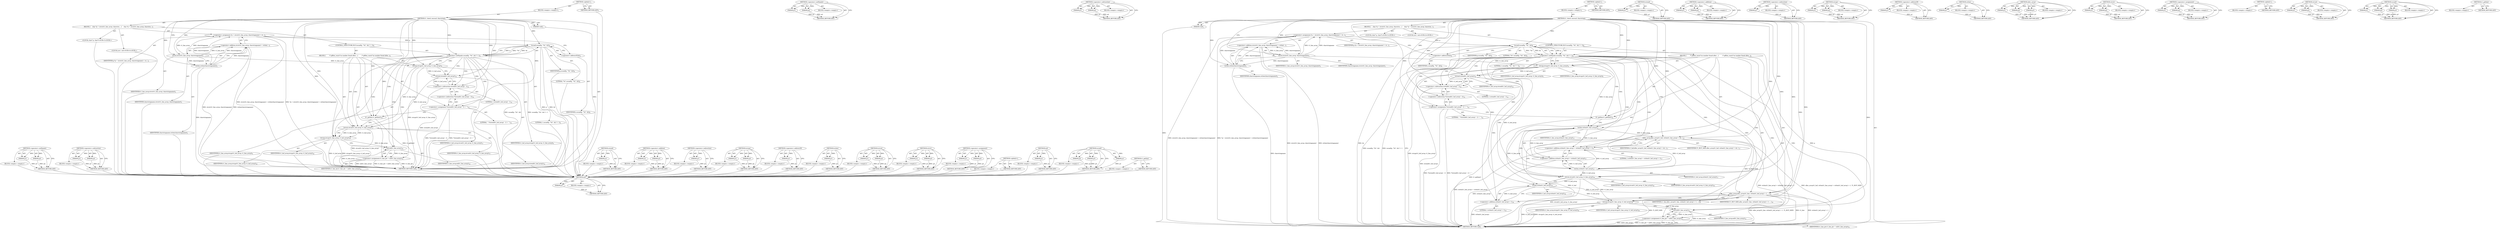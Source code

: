 digraph "t1_getline" {
vulnerable_93 [label=<(METHOD,&lt;operator&gt;.notEquals)>];
vulnerable_94 [label=<(PARAM,p1)>];
vulnerable_95 [label=<(PARAM,p2)>];
vulnerable_96 [label=<(BLOCK,&lt;empty&gt;,&lt;empty&gt;)>];
vulnerable_97 [label=<(METHOD_RETURN,ANY)>];
vulnerable_117 [label=<(METHOD,&lt;operator&gt;.subtraction)>];
vulnerable_118 [label=<(PARAM,p1)>];
vulnerable_119 [label=<(PARAM,p2)>];
vulnerable_120 [label=<(BLOCK,&lt;empty&gt;,&lt;empty&gt;)>];
vulnerable_121 [label=<(METHOD_RETURN,ANY)>];
vulnerable_6 [label=<(METHOD,&lt;global&gt;)<SUB>1</SUB>>];
vulnerable_7 [label=<(BLOCK,&lt;empty&gt;,&lt;empty&gt;)<SUB>1</SUB>>];
vulnerable_8 [label=<(METHOD,t1_check_unusual_charstring)<SUB>1</SUB>>];
vulnerable_9 [label=<(PARAM,void)<SUB>1</SUB>>];
vulnerable_10 [label=<(BLOCK,{
    char *p = strstr(t1_line_array, charstrin...,{
    char *p = strstr(t1_line_array, charstrin...)<SUB>2</SUB>>];
vulnerable_11 [label="<(LOCAL,char* p: char*)<SUB>3</SUB>>"];
vulnerable_12 [label=<(&lt;operator&gt;.assignment,*p = strstr(t1_line_array, charstringname) + st...)<SUB>3</SUB>>];
vulnerable_13 [label=<(IDENTIFIER,p,*p = strstr(t1_line_array, charstringname) + st...)<SUB>3</SUB>>];
vulnerable_14 [label=<(&lt;operator&gt;.addition,strstr(t1_line_array, charstringname) + strlen(...)<SUB>3</SUB>>];
vulnerable_15 [label=<(strstr,strstr(t1_line_array, charstringname))<SUB>3</SUB>>];
vulnerable_16 [label=<(IDENTIFIER,t1_line_array,strstr(t1_line_array, charstringname))<SUB>3</SUB>>];
vulnerable_17 [label=<(IDENTIFIER,charstringname,strstr(t1_line_array, charstringname))<SUB>3</SUB>>];
vulnerable_18 [label=<(strlen,strlen(charstringname))<SUB>3</SUB>>];
vulnerable_19 [label=<(IDENTIFIER,charstringname,strlen(charstringname))<SUB>3</SUB>>];
vulnerable_20 [label="<(LOCAL,int i: int)<SUB>4</SUB>>"];
vulnerable_21 [label=<(CONTROL_STRUCTURE,IF,if (sscanf(p, &quot;%i&quot;, &amp;i) != 1))<SUB>6</SUB>>];
vulnerable_22 [label=<(&lt;operator&gt;.notEquals,sscanf(p, &quot;%i&quot;, &amp;i) != 1)<SUB>6</SUB>>];
vulnerable_23 [label=<(sscanf,sscanf(p, &quot;%i&quot;, &amp;i))<SUB>6</SUB>>];
vulnerable_24 [label=<(IDENTIFIER,p,sscanf(p, &quot;%i&quot;, &amp;i))<SUB>6</SUB>>];
vulnerable_25 [label=<(LITERAL,&quot;%i&quot;,sscanf(p, &quot;%i&quot;, &amp;i))<SUB>6</SUB>>];
vulnerable_26 [label=<(&lt;operator&gt;.addressOf,&amp;i)<SUB>6</SUB>>];
vulnerable_27 [label=<(IDENTIFIER,i,sscanf(p, &quot;%i&quot;, &amp;i))<SUB>6</SUB>>];
vulnerable_28 [label=<(LITERAL,1,sscanf(p, &quot;%i&quot;, &amp;i) != 1)<SUB>6</SUB>>];
vulnerable_29 [label=<(BLOCK,{
        /* pdftex_warn(&quot;no number found after...,{
        /* pdftex_warn(&quot;no number found after...)<SUB>6</SUB>>];
vulnerable_30 [label=<(strcpy,strcpy(t1_buf_array, t1_line_array))<SUB>9</SUB>>];
vulnerable_31 [label=<(IDENTIFIER,t1_buf_array,strcpy(t1_buf_array, t1_line_array))<SUB>9</SUB>>];
vulnerable_32 [label=<(IDENTIFIER,t1_line_array,strcpy(t1_buf_array, t1_line_array))<SUB>9</SUB>>];
vulnerable_33 [label=<(&lt;operator&gt;.assignment,*(strend(t1_buf_array) - 1) = ' ')<SUB>14</SUB>>];
vulnerable_34 [label=<(&lt;operator&gt;.indirection,*(strend(t1_buf_array) - 1))<SUB>14</SUB>>];
vulnerable_35 [label=<(&lt;operator&gt;.subtraction,strend(t1_buf_array) - 1)<SUB>14</SUB>>];
vulnerable_36 [label=<(strend,strend(t1_buf_array))<SUB>14</SUB>>];
vulnerable_37 [label=<(IDENTIFIER,t1_buf_array,strend(t1_buf_array))<SUB>14</SUB>>];
vulnerable_38 [label=<(LITERAL,1,strend(t1_buf_array) - 1)<SUB>14</SUB>>];
vulnerable_39 [label=<(LITERAL,' ',*(strend(t1_buf_array) - 1) = ' ')<SUB>14</SUB>>];
vulnerable_40 [label=<(t1_getline,t1_getline())<SUB>16</SUB>>];
vulnerable_41 [label=<(strcat,strcat(t1_buf_array, t1_line_array))<SUB>17</SUB>>];
vulnerable_42 [label=<(IDENTIFIER,t1_buf_array,strcat(t1_buf_array, t1_line_array))<SUB>17</SUB>>];
vulnerable_43 [label=<(IDENTIFIER,t1_line_array,strcat(t1_buf_array, t1_line_array))<SUB>17</SUB>>];
vulnerable_44 [label=<(strcpy,strcpy(t1_line_array, t1_buf_array))<SUB>18</SUB>>];
vulnerable_45 [label=<(IDENTIFIER,t1_line_array,strcpy(t1_line_array, t1_buf_array))<SUB>18</SUB>>];
vulnerable_46 [label=<(IDENTIFIER,t1_buf_array,strcpy(t1_line_array, t1_buf_array))<SUB>18</SUB>>];
vulnerable_47 [label=<(&lt;operator&gt;.assignment,t1_line_ptr = eol(t1_line_array))<SUB>19</SUB>>];
vulnerable_48 [label=<(IDENTIFIER,t1_line_ptr,t1_line_ptr = eol(t1_line_array))<SUB>19</SUB>>];
vulnerable_49 [label=<(eol,eol(t1_line_array))<SUB>19</SUB>>];
vulnerable_50 [label=<(IDENTIFIER,t1_line_array,eol(t1_line_array))<SUB>19</SUB>>];
vulnerable_51 [label=<(METHOD_RETURN,void)<SUB>1</SUB>>];
vulnerable_53 [label=<(METHOD_RETURN,ANY)<SUB>1</SUB>>];
vulnerable_122 [label=<(METHOD,strend)>];
vulnerable_123 [label=<(PARAM,p1)>];
vulnerable_124 [label=<(BLOCK,&lt;empty&gt;,&lt;empty&gt;)>];
vulnerable_125 [label=<(METHOD_RETURN,ANY)>];
vulnerable_79 [label=<(METHOD,&lt;operator&gt;.addition)>];
vulnerable_80 [label=<(PARAM,p1)>];
vulnerable_81 [label=<(PARAM,p2)>];
vulnerable_82 [label=<(BLOCK,&lt;empty&gt;,&lt;empty&gt;)>];
vulnerable_83 [label=<(METHOD_RETURN,ANY)>];
vulnerable_113 [label=<(METHOD,&lt;operator&gt;.indirection)>];
vulnerable_114 [label=<(PARAM,p1)>];
vulnerable_115 [label=<(BLOCK,&lt;empty&gt;,&lt;empty&gt;)>];
vulnerable_116 [label=<(METHOD_RETURN,ANY)>];
vulnerable_108 [label=<(METHOD,strcpy)>];
vulnerable_109 [label=<(PARAM,p1)>];
vulnerable_110 [label=<(PARAM,p2)>];
vulnerable_111 [label=<(BLOCK,&lt;empty&gt;,&lt;empty&gt;)>];
vulnerable_112 [label=<(METHOD_RETURN,ANY)>];
vulnerable_104 [label=<(METHOD,&lt;operator&gt;.addressOf)>];
vulnerable_105 [label=<(PARAM,p1)>];
vulnerable_106 [label=<(BLOCK,&lt;empty&gt;,&lt;empty&gt;)>];
vulnerable_107 [label=<(METHOD_RETURN,ANY)>];
vulnerable_89 [label=<(METHOD,strlen)>];
vulnerable_90 [label=<(PARAM,p1)>];
vulnerable_91 [label=<(BLOCK,&lt;empty&gt;,&lt;empty&gt;)>];
vulnerable_92 [label=<(METHOD_RETURN,ANY)>];
vulnerable_129 [label=<(METHOD,strcat)>];
vulnerable_130 [label=<(PARAM,p1)>];
vulnerable_131 [label=<(PARAM,p2)>];
vulnerable_132 [label=<(BLOCK,&lt;empty&gt;,&lt;empty&gt;)>];
vulnerable_133 [label=<(METHOD_RETURN,ANY)>];
vulnerable_84 [label=<(METHOD,strstr)>];
vulnerable_85 [label=<(PARAM,p1)>];
vulnerable_86 [label=<(PARAM,p2)>];
vulnerable_87 [label=<(BLOCK,&lt;empty&gt;,&lt;empty&gt;)>];
vulnerable_88 [label=<(METHOD_RETURN,ANY)>];
vulnerable_74 [label=<(METHOD,&lt;operator&gt;.assignment)>];
vulnerable_75 [label=<(PARAM,p1)>];
vulnerable_76 [label=<(PARAM,p2)>];
vulnerable_77 [label=<(BLOCK,&lt;empty&gt;,&lt;empty&gt;)>];
vulnerable_78 [label=<(METHOD_RETURN,ANY)>];
vulnerable_68 [label=<(METHOD,&lt;global&gt;)<SUB>1</SUB>>];
vulnerable_69 [label=<(BLOCK,&lt;empty&gt;,&lt;empty&gt;)>];
vulnerable_70 [label=<(METHOD_RETURN,ANY)>];
vulnerable_134 [label=<(METHOD,eol)>];
vulnerable_135 [label=<(PARAM,p1)>];
vulnerable_136 [label=<(BLOCK,&lt;empty&gt;,&lt;empty&gt;)>];
vulnerable_137 [label=<(METHOD_RETURN,ANY)>];
vulnerable_98 [label=<(METHOD,sscanf)>];
vulnerable_99 [label=<(PARAM,p1)>];
vulnerable_100 [label=<(PARAM,p2)>];
vulnerable_101 [label=<(PARAM,p3)>];
vulnerable_102 [label=<(BLOCK,&lt;empty&gt;,&lt;empty&gt;)>];
vulnerable_103 [label=<(METHOD_RETURN,ANY)>];
vulnerable_126 [label=<(METHOD,t1_getline)>];
vulnerable_127 [label=<(BLOCK,&lt;empty&gt;,&lt;empty&gt;)>];
vulnerable_128 [label=<(METHOD_RETURN,ANY)>];
fixed_157 [label=<(METHOD,eol)>];
fixed_158 [label=<(PARAM,p1)>];
fixed_159 [label=<(BLOCK,&lt;empty&gt;,&lt;empty&gt;)>];
fixed_160 [label=<(METHOD_RETURN,ANY)>];
fixed_110 [label=<(METHOD,&lt;operator&gt;.notEquals)>];
fixed_111 [label=<(PARAM,p1)>];
fixed_112 [label=<(PARAM,p2)>];
fixed_113 [label=<(BLOCK,&lt;empty&gt;,&lt;empty&gt;)>];
fixed_114 [label=<(METHOD_RETURN,ANY)>];
fixed_134 [label=<(METHOD,&lt;operator&gt;.subtraction)>];
fixed_135 [label=<(PARAM,p1)>];
fixed_136 [label=<(PARAM,p2)>];
fixed_137 [label=<(BLOCK,&lt;empty&gt;,&lt;empty&gt;)>];
fixed_138 [label=<(METHOD_RETURN,ANY)>];
fixed_6 [label=<(METHOD,&lt;global&gt;)<SUB>1</SUB>>];
fixed_7 [label=<(BLOCK,&lt;empty&gt;,&lt;empty&gt;)<SUB>1</SUB>>];
fixed_8 [label=<(METHOD,t1_check_unusual_charstring)<SUB>1</SUB>>];
fixed_9 [label=<(PARAM,void)<SUB>1</SUB>>];
fixed_10 [label=<(BLOCK,{
    char *p = strstr(t1_line_array, charstrin...,{
    char *p = strstr(t1_line_array, charstrin...)<SUB>2</SUB>>];
fixed_11 [label="<(LOCAL,char* p: char*)<SUB>3</SUB>>"];
fixed_12 [label=<(&lt;operator&gt;.assignment,*p = strstr(t1_line_array, charstringname) + st...)<SUB>3</SUB>>];
fixed_13 [label=<(IDENTIFIER,p,*p = strstr(t1_line_array, charstringname) + st...)<SUB>3</SUB>>];
fixed_14 [label=<(&lt;operator&gt;.addition,strstr(t1_line_array, charstringname) + strlen(...)<SUB>3</SUB>>];
fixed_15 [label=<(strstr,strstr(t1_line_array, charstringname))<SUB>3</SUB>>];
fixed_16 [label=<(IDENTIFIER,t1_line_array,strstr(t1_line_array, charstringname))<SUB>3</SUB>>];
fixed_17 [label=<(IDENTIFIER,charstringname,strstr(t1_line_array, charstringname))<SUB>3</SUB>>];
fixed_18 [label=<(strlen,strlen(charstringname))<SUB>3</SUB>>];
fixed_19 [label=<(IDENTIFIER,charstringname,strlen(charstringname))<SUB>3</SUB>>];
fixed_20 [label="<(LOCAL,int i: int)<SUB>4</SUB>>"];
fixed_21 [label=<(CONTROL_STRUCTURE,IF,if (sscanf(p, &quot;%i&quot;, &amp;i) != 1))<SUB>6</SUB>>];
fixed_22 [label=<(&lt;operator&gt;.notEquals,sscanf(p, &quot;%i&quot;, &amp;i) != 1)<SUB>6</SUB>>];
fixed_23 [label=<(sscanf,sscanf(p, &quot;%i&quot;, &amp;i))<SUB>6</SUB>>];
fixed_24 [label=<(IDENTIFIER,p,sscanf(p, &quot;%i&quot;, &amp;i))<SUB>6</SUB>>];
fixed_25 [label=<(LITERAL,&quot;%i&quot;,sscanf(p, &quot;%i&quot;, &amp;i))<SUB>6</SUB>>];
fixed_26 [label=<(&lt;operator&gt;.addressOf,&amp;i)<SUB>6</SUB>>];
fixed_27 [label=<(IDENTIFIER,i,sscanf(p, &quot;%i&quot;, &amp;i))<SUB>6</SUB>>];
fixed_28 [label=<(LITERAL,1,sscanf(p, &quot;%i&quot;, &amp;i) != 1)<SUB>6</SUB>>];
fixed_29 [label=<(BLOCK,{
        /* pdftex_warn(&quot;no number found after...,{
        /* pdftex_warn(&quot;no number found after...)<SUB>6</SUB>>];
fixed_30 [label=<(strcpy,strcpy(t1_buf_array, t1_line_array))<SUB>9</SUB>>];
fixed_31 [label=<(IDENTIFIER,t1_buf_array,strcpy(t1_buf_array, t1_line_array))<SUB>9</SUB>>];
fixed_32 [label=<(IDENTIFIER,t1_line_array,strcpy(t1_buf_array, t1_line_array))<SUB>9</SUB>>];
fixed_33 [label=<(&lt;operator&gt;.assignment,*(strend(t1_buf_array) - 1) = ' ')<SUB>14</SUB>>];
fixed_34 [label=<(&lt;operator&gt;.indirection,*(strend(t1_buf_array) - 1))<SUB>14</SUB>>];
fixed_35 [label=<(&lt;operator&gt;.subtraction,strend(t1_buf_array) - 1)<SUB>14</SUB>>];
fixed_36 [label=<(strend,strend(t1_buf_array))<SUB>14</SUB>>];
fixed_37 [label=<(IDENTIFIER,t1_buf_array,strend(t1_buf_array))<SUB>14</SUB>>];
fixed_38 [label=<(LITERAL,1,strend(t1_buf_array) - 1)<SUB>14</SUB>>];
fixed_39 [label=<(LITERAL,' ',*(strend(t1_buf_array) - 1) = ' ')<SUB>14</SUB>>];
fixed_40 [label=<(t1_getline,t1_getline())<SUB>16</SUB>>];
fixed_41 [label=<(alloc_array,alloc_array(t1_buf, strlen(t1_line_array) + str...)<SUB>17</SUB>>];
fixed_42 [label=<(IDENTIFIER,t1_buf,alloc_array(t1_buf, strlen(t1_line_array) + str...)<SUB>17</SUB>>];
fixed_43 [label=<(&lt;operator&gt;.addition,strlen(t1_line_array) + strlen(t1_buf_array) + 1)<SUB>17</SUB>>];
fixed_44 [label=<(&lt;operator&gt;.addition,strlen(t1_line_array) + strlen(t1_buf_array))<SUB>17</SUB>>];
fixed_45 [label=<(strlen,strlen(t1_line_array))<SUB>17</SUB>>];
fixed_46 [label=<(IDENTIFIER,t1_line_array,strlen(t1_line_array))<SUB>17</SUB>>];
fixed_47 [label=<(strlen,strlen(t1_buf_array))<SUB>17</SUB>>];
fixed_48 [label=<(IDENTIFIER,t1_buf_array,strlen(t1_buf_array))<SUB>17</SUB>>];
fixed_49 [label=<(LITERAL,1,strlen(t1_line_array) + strlen(t1_buf_array) + 1)<SUB>17</SUB>>];
fixed_50 [label=<(IDENTIFIER,T1_BUF_SIZE,alloc_array(t1_buf, strlen(t1_line_array) + str...)<SUB>17</SUB>>];
fixed_51 [label=<(strcat,strcat(t1_buf_array, t1_line_array))<SUB>18</SUB>>];
fixed_52 [label=<(IDENTIFIER,t1_buf_array,strcat(t1_buf_array, t1_line_array))<SUB>18</SUB>>];
fixed_53 [label=<(IDENTIFIER,t1_line_array,strcat(t1_buf_array, t1_line_array))<SUB>18</SUB>>];
fixed_54 [label=<(alloc_array,alloc_array(t1_line, strlen(t1_buf_array) + 1, ...)<SUB>19</SUB>>];
fixed_55 [label=<(IDENTIFIER,t1_line,alloc_array(t1_line, strlen(t1_buf_array) + 1, ...)<SUB>19</SUB>>];
fixed_56 [label=<(&lt;operator&gt;.addition,strlen(t1_buf_array) + 1)<SUB>19</SUB>>];
fixed_57 [label=<(strlen,strlen(t1_buf_array))<SUB>19</SUB>>];
fixed_58 [label=<(IDENTIFIER,t1_buf_array,strlen(t1_buf_array))<SUB>19</SUB>>];
fixed_59 [label=<(LITERAL,1,strlen(t1_buf_array) + 1)<SUB>19</SUB>>];
fixed_60 [label=<(IDENTIFIER,T1_BUF_SIZE,alloc_array(t1_line, strlen(t1_buf_array) + 1, ...)<SUB>19</SUB>>];
fixed_61 [label=<(strcpy,strcpy(t1_line_array, t1_buf_array))<SUB>20</SUB>>];
fixed_62 [label=<(IDENTIFIER,t1_line_array,strcpy(t1_line_array, t1_buf_array))<SUB>20</SUB>>];
fixed_63 [label=<(IDENTIFIER,t1_buf_array,strcpy(t1_line_array, t1_buf_array))<SUB>20</SUB>>];
fixed_64 [label=<(&lt;operator&gt;.assignment,t1_line_ptr = eol(t1_line_array))<SUB>21</SUB>>];
fixed_65 [label=<(IDENTIFIER,t1_line_ptr,t1_line_ptr = eol(t1_line_array))<SUB>21</SUB>>];
fixed_66 [label=<(eol,eol(t1_line_array))<SUB>21</SUB>>];
fixed_67 [label=<(IDENTIFIER,t1_line_array,eol(t1_line_array))<SUB>21</SUB>>];
fixed_68 [label=<(METHOD_RETURN,void)<SUB>1</SUB>>];
fixed_70 [label=<(METHOD_RETURN,ANY)<SUB>1</SUB>>];
fixed_139 [label=<(METHOD,strend)>];
fixed_140 [label=<(PARAM,p1)>];
fixed_141 [label=<(BLOCK,&lt;empty&gt;,&lt;empty&gt;)>];
fixed_142 [label=<(METHOD_RETURN,ANY)>];
fixed_96 [label=<(METHOD,&lt;operator&gt;.addition)>];
fixed_97 [label=<(PARAM,p1)>];
fixed_98 [label=<(PARAM,p2)>];
fixed_99 [label=<(BLOCK,&lt;empty&gt;,&lt;empty&gt;)>];
fixed_100 [label=<(METHOD_RETURN,ANY)>];
fixed_130 [label=<(METHOD,&lt;operator&gt;.indirection)>];
fixed_131 [label=<(PARAM,p1)>];
fixed_132 [label=<(BLOCK,&lt;empty&gt;,&lt;empty&gt;)>];
fixed_133 [label=<(METHOD_RETURN,ANY)>];
fixed_125 [label=<(METHOD,strcpy)>];
fixed_126 [label=<(PARAM,p1)>];
fixed_127 [label=<(PARAM,p2)>];
fixed_128 [label=<(BLOCK,&lt;empty&gt;,&lt;empty&gt;)>];
fixed_129 [label=<(METHOD_RETURN,ANY)>];
fixed_121 [label=<(METHOD,&lt;operator&gt;.addressOf)>];
fixed_122 [label=<(PARAM,p1)>];
fixed_123 [label=<(BLOCK,&lt;empty&gt;,&lt;empty&gt;)>];
fixed_124 [label=<(METHOD_RETURN,ANY)>];
fixed_106 [label=<(METHOD,strlen)>];
fixed_107 [label=<(PARAM,p1)>];
fixed_108 [label=<(BLOCK,&lt;empty&gt;,&lt;empty&gt;)>];
fixed_109 [label=<(METHOD_RETURN,ANY)>];
fixed_146 [label=<(METHOD,alloc_array)>];
fixed_147 [label=<(PARAM,p1)>];
fixed_148 [label=<(PARAM,p2)>];
fixed_149 [label=<(PARAM,p3)>];
fixed_150 [label=<(BLOCK,&lt;empty&gt;,&lt;empty&gt;)>];
fixed_151 [label=<(METHOD_RETURN,ANY)>];
fixed_101 [label=<(METHOD,strstr)>];
fixed_102 [label=<(PARAM,p1)>];
fixed_103 [label=<(PARAM,p2)>];
fixed_104 [label=<(BLOCK,&lt;empty&gt;,&lt;empty&gt;)>];
fixed_105 [label=<(METHOD_RETURN,ANY)>];
fixed_91 [label=<(METHOD,&lt;operator&gt;.assignment)>];
fixed_92 [label=<(PARAM,p1)>];
fixed_93 [label=<(PARAM,p2)>];
fixed_94 [label=<(BLOCK,&lt;empty&gt;,&lt;empty&gt;)>];
fixed_95 [label=<(METHOD_RETURN,ANY)>];
fixed_85 [label=<(METHOD,&lt;global&gt;)<SUB>1</SUB>>];
fixed_86 [label=<(BLOCK,&lt;empty&gt;,&lt;empty&gt;)>];
fixed_87 [label=<(METHOD_RETURN,ANY)>];
fixed_152 [label=<(METHOD,strcat)>];
fixed_153 [label=<(PARAM,p1)>];
fixed_154 [label=<(PARAM,p2)>];
fixed_155 [label=<(BLOCK,&lt;empty&gt;,&lt;empty&gt;)>];
fixed_156 [label=<(METHOD_RETURN,ANY)>];
fixed_115 [label=<(METHOD,sscanf)>];
fixed_116 [label=<(PARAM,p1)>];
fixed_117 [label=<(PARAM,p2)>];
fixed_118 [label=<(PARAM,p3)>];
fixed_119 [label=<(BLOCK,&lt;empty&gt;,&lt;empty&gt;)>];
fixed_120 [label=<(METHOD_RETURN,ANY)>];
fixed_143 [label=<(METHOD,t1_getline)>];
fixed_144 [label=<(BLOCK,&lt;empty&gt;,&lt;empty&gt;)>];
fixed_145 [label=<(METHOD_RETURN,ANY)>];
vulnerable_93 -> vulnerable_94  [key=0, label="AST: "];
vulnerable_93 -> vulnerable_94  [key=1, label="DDG: "];
vulnerable_93 -> vulnerable_96  [key=0, label="AST: "];
vulnerable_93 -> vulnerable_95  [key=0, label="AST: "];
vulnerable_93 -> vulnerable_95  [key=1, label="DDG: "];
vulnerable_93 -> vulnerable_97  [key=0, label="AST: "];
vulnerable_93 -> vulnerable_97  [key=1, label="CFG: "];
vulnerable_94 -> vulnerable_97  [key=0, label="DDG: p1"];
vulnerable_95 -> vulnerable_97  [key=0, label="DDG: p2"];
vulnerable_96 -> fixed_157  [key=0];
vulnerable_97 -> fixed_157  [key=0];
vulnerable_117 -> vulnerable_118  [key=0, label="AST: "];
vulnerable_117 -> vulnerable_118  [key=1, label="DDG: "];
vulnerable_117 -> vulnerable_120  [key=0, label="AST: "];
vulnerable_117 -> vulnerable_119  [key=0, label="AST: "];
vulnerable_117 -> vulnerable_119  [key=1, label="DDG: "];
vulnerable_117 -> vulnerable_121  [key=0, label="AST: "];
vulnerable_117 -> vulnerable_121  [key=1, label="CFG: "];
vulnerable_118 -> vulnerable_121  [key=0, label="DDG: p1"];
vulnerable_119 -> vulnerable_121  [key=0, label="DDG: p2"];
vulnerable_120 -> fixed_157  [key=0];
vulnerable_121 -> fixed_157  [key=0];
vulnerable_6 -> vulnerable_7  [key=0, label="AST: "];
vulnerable_6 -> vulnerable_53  [key=0, label="AST: "];
vulnerable_6 -> vulnerable_53  [key=1, label="CFG: "];
vulnerable_7 -> vulnerable_8  [key=0, label="AST: "];
vulnerable_8 -> vulnerable_9  [key=0, label="AST: "];
vulnerable_8 -> vulnerable_9  [key=1, label="DDG: "];
vulnerable_8 -> vulnerable_10  [key=0, label="AST: "];
vulnerable_8 -> vulnerable_51  [key=0, label="AST: "];
vulnerable_8 -> vulnerable_15  [key=0, label="CFG: "];
vulnerable_8 -> vulnerable_15  [key=1, label="DDG: "];
vulnerable_8 -> vulnerable_22  [key=0, label="DDG: "];
vulnerable_8 -> vulnerable_33  [key=0, label="DDG: "];
vulnerable_8 -> vulnerable_40  [key=0, label="DDG: "];
vulnerable_8 -> vulnerable_18  [key=0, label="DDG: "];
vulnerable_8 -> vulnerable_23  [key=0, label="DDG: "];
vulnerable_8 -> vulnerable_30  [key=0, label="DDG: "];
vulnerable_8 -> vulnerable_41  [key=0, label="DDG: "];
vulnerable_8 -> vulnerable_44  [key=0, label="DDG: "];
vulnerable_8 -> vulnerable_49  [key=0, label="DDG: "];
vulnerable_8 -> vulnerable_35  [key=0, label="DDG: "];
vulnerable_8 -> vulnerable_36  [key=0, label="DDG: "];
vulnerable_9 -> vulnerable_51  [key=0, label="DDG: "];
vulnerable_10 -> vulnerable_11  [key=0, label="AST: "];
vulnerable_10 -> vulnerable_12  [key=0, label="AST: "];
vulnerable_10 -> vulnerable_20  [key=0, label="AST: "];
vulnerable_10 -> vulnerable_21  [key=0, label="AST: "];
vulnerable_11 -> fixed_157  [key=0];
vulnerable_12 -> vulnerable_13  [key=0, label="AST: "];
vulnerable_12 -> vulnerable_14  [key=0, label="AST: "];
vulnerable_12 -> vulnerable_26  [key=0, label="CFG: "];
vulnerable_12 -> vulnerable_51  [key=0, label="DDG: strstr(t1_line_array, charstringname) + strlen(charstringname)"];
vulnerable_12 -> vulnerable_51  [key=1, label="DDG: *p = strstr(t1_line_array, charstringname) + strlen(charstringname)"];
vulnerable_12 -> vulnerable_23  [key=0, label="DDG: p"];
vulnerable_13 -> fixed_157  [key=0];
vulnerable_14 -> vulnerable_15  [key=0, label="AST: "];
vulnerable_14 -> vulnerable_18  [key=0, label="AST: "];
vulnerable_14 -> vulnerable_12  [key=0, label="CFG: "];
vulnerable_14 -> vulnerable_51  [key=0, label="DDG: strstr(t1_line_array, charstringname)"];
vulnerable_14 -> vulnerable_51  [key=1, label="DDG: strlen(charstringname)"];
vulnerable_15 -> vulnerable_16  [key=0, label="AST: "];
vulnerable_15 -> vulnerable_17  [key=0, label="AST: "];
vulnerable_15 -> vulnerable_18  [key=0, label="CFG: "];
vulnerable_15 -> vulnerable_18  [key=1, label="DDG: charstringname"];
vulnerable_15 -> vulnerable_12  [key=0, label="DDG: t1_line_array"];
vulnerable_15 -> vulnerable_12  [key=1, label="DDG: charstringname"];
vulnerable_15 -> vulnerable_14  [key=0, label="DDG: t1_line_array"];
vulnerable_15 -> vulnerable_14  [key=1, label="DDG: charstringname"];
vulnerable_15 -> vulnerable_30  [key=0, label="DDG: t1_line_array"];
vulnerable_16 -> fixed_157  [key=0];
vulnerable_17 -> fixed_157  [key=0];
vulnerable_18 -> vulnerable_19  [key=0, label="AST: "];
vulnerable_18 -> vulnerable_14  [key=0, label="CFG: "];
vulnerable_18 -> vulnerable_14  [key=1, label="DDG: charstringname"];
vulnerable_18 -> vulnerable_51  [key=0, label="DDG: charstringname"];
vulnerable_18 -> vulnerable_12  [key=0, label="DDG: charstringname"];
vulnerable_19 -> fixed_157  [key=0];
vulnerable_20 -> fixed_157  [key=0];
vulnerable_21 -> vulnerable_22  [key=0, label="AST: "];
vulnerable_21 -> vulnerable_29  [key=0, label="AST: "];
vulnerable_22 -> vulnerable_23  [key=0, label="AST: "];
vulnerable_22 -> vulnerable_28  [key=0, label="AST: "];
vulnerable_22 -> vulnerable_51  [key=0, label="CFG: "];
vulnerable_22 -> vulnerable_51  [key=1, label="DDG: sscanf(p, &quot;%i&quot;, &amp;i)"];
vulnerable_22 -> vulnerable_51  [key=2, label="DDG: sscanf(p, &quot;%i&quot;, &amp;i) != 1"];
vulnerable_22 -> vulnerable_30  [key=0, label="CFG: "];
vulnerable_22 -> vulnerable_30  [key=1, label="CDG: "];
vulnerable_22 -> vulnerable_40  [key=0, label="CDG: "];
vulnerable_22 -> vulnerable_47  [key=0, label="CDG: "];
vulnerable_22 -> vulnerable_34  [key=0, label="CDG: "];
vulnerable_22 -> vulnerable_49  [key=0, label="CDG: "];
vulnerable_22 -> vulnerable_33  [key=0, label="CDG: "];
vulnerable_22 -> vulnerable_36  [key=0, label="CDG: "];
vulnerable_22 -> vulnerable_44  [key=0, label="CDG: "];
vulnerable_22 -> vulnerable_35  [key=0, label="CDG: "];
vulnerable_22 -> vulnerable_41  [key=0, label="CDG: "];
vulnerable_23 -> vulnerable_24  [key=0, label="AST: "];
vulnerable_23 -> vulnerable_25  [key=0, label="AST: "];
vulnerable_23 -> vulnerable_26  [key=0, label="AST: "];
vulnerable_23 -> vulnerable_22  [key=0, label="CFG: "];
vulnerable_23 -> vulnerable_22  [key=1, label="DDG: p"];
vulnerable_23 -> vulnerable_22  [key=2, label="DDG: &quot;%i&quot;"];
vulnerable_23 -> vulnerable_22  [key=3, label="DDG: &amp;i"];
vulnerable_23 -> vulnerable_51  [key=0, label="DDG: p"];
vulnerable_23 -> vulnerable_51  [key=1, label="DDG: &amp;i"];
vulnerable_24 -> fixed_157  [key=0];
vulnerable_25 -> fixed_157  [key=0];
vulnerable_26 -> vulnerable_27  [key=0, label="AST: "];
vulnerable_26 -> vulnerable_23  [key=0, label="CFG: "];
vulnerable_27 -> fixed_157  [key=0];
vulnerable_28 -> fixed_157  [key=0];
vulnerable_29 -> vulnerable_30  [key=0, label="AST: "];
vulnerable_29 -> vulnerable_33  [key=0, label="AST: "];
vulnerable_29 -> vulnerable_40  [key=0, label="AST: "];
vulnerable_29 -> vulnerable_41  [key=0, label="AST: "];
vulnerable_29 -> vulnerable_44  [key=0, label="AST: "];
vulnerable_29 -> vulnerable_47  [key=0, label="AST: "];
vulnerable_30 -> vulnerable_31  [key=0, label="AST: "];
vulnerable_30 -> vulnerable_32  [key=0, label="AST: "];
vulnerable_30 -> vulnerable_36  [key=0, label="CFG: "];
vulnerable_30 -> vulnerable_36  [key=1, label="DDG: t1_buf_array"];
vulnerable_30 -> vulnerable_51  [key=0, label="DDG: strcpy(t1_buf_array, t1_line_array)"];
vulnerable_30 -> vulnerable_41  [key=0, label="DDG: t1_line_array"];
vulnerable_31 -> fixed_157  [key=0];
vulnerable_32 -> fixed_157  [key=0];
vulnerable_33 -> vulnerable_34  [key=0, label="AST: "];
vulnerable_33 -> vulnerable_39  [key=0, label="AST: "];
vulnerable_33 -> vulnerable_40  [key=0, label="CFG: "];
vulnerable_33 -> vulnerable_51  [key=0, label="DDG: *(strend(t1_buf_array) - 1)"];
vulnerable_33 -> vulnerable_51  [key=1, label="DDG: *(strend(t1_buf_array) - 1) = ' '"];
vulnerable_34 -> vulnerable_35  [key=0, label="AST: "];
vulnerable_34 -> vulnerable_33  [key=0, label="CFG: "];
vulnerable_35 -> vulnerable_36  [key=0, label="AST: "];
vulnerable_35 -> vulnerable_38  [key=0, label="AST: "];
vulnerable_35 -> vulnerable_34  [key=0, label="CFG: "];
vulnerable_35 -> vulnerable_51  [key=0, label="DDG: strend(t1_buf_array)"];
vulnerable_36 -> vulnerable_37  [key=0, label="AST: "];
vulnerable_36 -> vulnerable_35  [key=0, label="CFG: "];
vulnerable_36 -> vulnerable_35  [key=1, label="DDG: t1_buf_array"];
vulnerable_36 -> vulnerable_41  [key=0, label="DDG: t1_buf_array"];
vulnerable_37 -> fixed_157  [key=0];
vulnerable_38 -> fixed_157  [key=0];
vulnerable_39 -> fixed_157  [key=0];
vulnerable_40 -> vulnerable_41  [key=0, label="CFG: "];
vulnerable_40 -> vulnerable_51  [key=0, label="DDG: t1_getline()"];
vulnerable_41 -> vulnerable_42  [key=0, label="AST: "];
vulnerable_41 -> vulnerable_43  [key=0, label="AST: "];
vulnerable_41 -> vulnerable_44  [key=0, label="CFG: "];
vulnerable_41 -> vulnerable_44  [key=1, label="DDG: t1_line_array"];
vulnerable_41 -> vulnerable_44  [key=2, label="DDG: t1_buf_array"];
vulnerable_41 -> vulnerable_51  [key=0, label="DDG: strcat(t1_buf_array, t1_line_array)"];
vulnerable_42 -> fixed_157  [key=0];
vulnerable_43 -> fixed_157  [key=0];
vulnerable_44 -> vulnerable_45  [key=0, label="AST: "];
vulnerable_44 -> vulnerable_46  [key=0, label="AST: "];
vulnerable_44 -> vulnerable_49  [key=0, label="CFG: "];
vulnerable_44 -> vulnerable_49  [key=1, label="DDG: t1_line_array"];
vulnerable_44 -> vulnerable_51  [key=0, label="DDG: t1_buf_array"];
vulnerable_44 -> vulnerable_51  [key=1, label="DDG: strcpy(t1_line_array, t1_buf_array)"];
vulnerable_45 -> fixed_157  [key=0];
vulnerable_46 -> fixed_157  [key=0];
vulnerable_47 -> vulnerable_48  [key=0, label="AST: "];
vulnerable_47 -> vulnerable_49  [key=0, label="AST: "];
vulnerable_47 -> vulnerable_51  [key=0, label="CFG: "];
vulnerable_47 -> vulnerable_51  [key=1, label="DDG: eol(t1_line_array)"];
vulnerable_47 -> vulnerable_51  [key=2, label="DDG: t1_line_ptr = eol(t1_line_array)"];
vulnerable_47 -> vulnerable_51  [key=3, label="DDG: t1_line_ptr"];
vulnerable_48 -> fixed_157  [key=0];
vulnerable_49 -> vulnerable_50  [key=0, label="AST: "];
vulnerable_49 -> vulnerable_47  [key=0, label="CFG: "];
vulnerable_49 -> vulnerable_47  [key=1, label="DDG: t1_line_array"];
vulnerable_49 -> vulnerable_51  [key=0, label="DDG: t1_line_array"];
vulnerable_50 -> fixed_157  [key=0];
vulnerable_51 -> fixed_157  [key=0];
vulnerable_53 -> fixed_157  [key=0];
vulnerable_122 -> vulnerable_123  [key=0, label="AST: "];
vulnerable_122 -> vulnerable_123  [key=1, label="DDG: "];
vulnerable_122 -> vulnerable_124  [key=0, label="AST: "];
vulnerable_122 -> vulnerable_125  [key=0, label="AST: "];
vulnerable_122 -> vulnerable_125  [key=1, label="CFG: "];
vulnerable_123 -> vulnerable_125  [key=0, label="DDG: p1"];
vulnerable_124 -> fixed_157  [key=0];
vulnerable_125 -> fixed_157  [key=0];
vulnerable_79 -> vulnerable_80  [key=0, label="AST: "];
vulnerable_79 -> vulnerable_80  [key=1, label="DDG: "];
vulnerable_79 -> vulnerable_82  [key=0, label="AST: "];
vulnerable_79 -> vulnerable_81  [key=0, label="AST: "];
vulnerable_79 -> vulnerable_81  [key=1, label="DDG: "];
vulnerable_79 -> vulnerable_83  [key=0, label="AST: "];
vulnerable_79 -> vulnerable_83  [key=1, label="CFG: "];
vulnerable_80 -> vulnerable_83  [key=0, label="DDG: p1"];
vulnerable_81 -> vulnerable_83  [key=0, label="DDG: p2"];
vulnerable_82 -> fixed_157  [key=0];
vulnerable_83 -> fixed_157  [key=0];
vulnerable_113 -> vulnerable_114  [key=0, label="AST: "];
vulnerable_113 -> vulnerable_114  [key=1, label="DDG: "];
vulnerable_113 -> vulnerable_115  [key=0, label="AST: "];
vulnerable_113 -> vulnerable_116  [key=0, label="AST: "];
vulnerable_113 -> vulnerable_116  [key=1, label="CFG: "];
vulnerable_114 -> vulnerable_116  [key=0, label="DDG: p1"];
vulnerable_115 -> fixed_157  [key=0];
vulnerable_116 -> fixed_157  [key=0];
vulnerable_108 -> vulnerable_109  [key=0, label="AST: "];
vulnerable_108 -> vulnerable_109  [key=1, label="DDG: "];
vulnerable_108 -> vulnerable_111  [key=0, label="AST: "];
vulnerable_108 -> vulnerable_110  [key=0, label="AST: "];
vulnerable_108 -> vulnerable_110  [key=1, label="DDG: "];
vulnerable_108 -> vulnerable_112  [key=0, label="AST: "];
vulnerable_108 -> vulnerable_112  [key=1, label="CFG: "];
vulnerable_109 -> vulnerable_112  [key=0, label="DDG: p1"];
vulnerable_110 -> vulnerable_112  [key=0, label="DDG: p2"];
vulnerable_111 -> fixed_157  [key=0];
vulnerable_112 -> fixed_157  [key=0];
vulnerable_104 -> vulnerable_105  [key=0, label="AST: "];
vulnerable_104 -> vulnerable_105  [key=1, label="DDG: "];
vulnerable_104 -> vulnerable_106  [key=0, label="AST: "];
vulnerable_104 -> vulnerable_107  [key=0, label="AST: "];
vulnerable_104 -> vulnerable_107  [key=1, label="CFG: "];
vulnerable_105 -> vulnerable_107  [key=0, label="DDG: p1"];
vulnerable_106 -> fixed_157  [key=0];
vulnerable_107 -> fixed_157  [key=0];
vulnerable_89 -> vulnerable_90  [key=0, label="AST: "];
vulnerable_89 -> vulnerable_90  [key=1, label="DDG: "];
vulnerable_89 -> vulnerable_91  [key=0, label="AST: "];
vulnerable_89 -> vulnerable_92  [key=0, label="AST: "];
vulnerable_89 -> vulnerable_92  [key=1, label="CFG: "];
vulnerable_90 -> vulnerable_92  [key=0, label="DDG: p1"];
vulnerable_91 -> fixed_157  [key=0];
vulnerable_92 -> fixed_157  [key=0];
vulnerable_129 -> vulnerable_130  [key=0, label="AST: "];
vulnerable_129 -> vulnerable_130  [key=1, label="DDG: "];
vulnerable_129 -> vulnerable_132  [key=0, label="AST: "];
vulnerable_129 -> vulnerable_131  [key=0, label="AST: "];
vulnerable_129 -> vulnerable_131  [key=1, label="DDG: "];
vulnerable_129 -> vulnerable_133  [key=0, label="AST: "];
vulnerable_129 -> vulnerable_133  [key=1, label="CFG: "];
vulnerable_130 -> vulnerable_133  [key=0, label="DDG: p1"];
vulnerable_131 -> vulnerable_133  [key=0, label="DDG: p2"];
vulnerable_132 -> fixed_157  [key=0];
vulnerable_133 -> fixed_157  [key=0];
vulnerable_84 -> vulnerable_85  [key=0, label="AST: "];
vulnerable_84 -> vulnerable_85  [key=1, label="DDG: "];
vulnerable_84 -> vulnerable_87  [key=0, label="AST: "];
vulnerable_84 -> vulnerable_86  [key=0, label="AST: "];
vulnerable_84 -> vulnerable_86  [key=1, label="DDG: "];
vulnerable_84 -> vulnerable_88  [key=0, label="AST: "];
vulnerable_84 -> vulnerable_88  [key=1, label="CFG: "];
vulnerable_85 -> vulnerable_88  [key=0, label="DDG: p1"];
vulnerable_86 -> vulnerable_88  [key=0, label="DDG: p2"];
vulnerable_87 -> fixed_157  [key=0];
vulnerable_88 -> fixed_157  [key=0];
vulnerable_74 -> vulnerable_75  [key=0, label="AST: "];
vulnerable_74 -> vulnerable_75  [key=1, label="DDG: "];
vulnerable_74 -> vulnerable_77  [key=0, label="AST: "];
vulnerable_74 -> vulnerable_76  [key=0, label="AST: "];
vulnerable_74 -> vulnerable_76  [key=1, label="DDG: "];
vulnerable_74 -> vulnerable_78  [key=0, label="AST: "];
vulnerable_74 -> vulnerable_78  [key=1, label="CFG: "];
vulnerable_75 -> vulnerable_78  [key=0, label="DDG: p1"];
vulnerable_76 -> vulnerable_78  [key=0, label="DDG: p2"];
vulnerable_77 -> fixed_157  [key=0];
vulnerable_78 -> fixed_157  [key=0];
vulnerable_68 -> vulnerable_69  [key=0, label="AST: "];
vulnerable_68 -> vulnerable_70  [key=0, label="AST: "];
vulnerable_68 -> vulnerable_70  [key=1, label="CFG: "];
vulnerable_69 -> fixed_157  [key=0];
vulnerable_70 -> fixed_157  [key=0];
vulnerable_134 -> vulnerable_135  [key=0, label="AST: "];
vulnerable_134 -> vulnerable_135  [key=1, label="DDG: "];
vulnerable_134 -> vulnerable_136  [key=0, label="AST: "];
vulnerable_134 -> vulnerable_137  [key=0, label="AST: "];
vulnerable_134 -> vulnerable_137  [key=1, label="CFG: "];
vulnerable_135 -> vulnerable_137  [key=0, label="DDG: p1"];
vulnerable_136 -> fixed_157  [key=0];
vulnerable_137 -> fixed_157  [key=0];
vulnerable_98 -> vulnerable_99  [key=0, label="AST: "];
vulnerable_98 -> vulnerable_99  [key=1, label="DDG: "];
vulnerable_98 -> vulnerable_102  [key=0, label="AST: "];
vulnerable_98 -> vulnerable_100  [key=0, label="AST: "];
vulnerable_98 -> vulnerable_100  [key=1, label="DDG: "];
vulnerable_98 -> vulnerable_103  [key=0, label="AST: "];
vulnerable_98 -> vulnerable_103  [key=1, label="CFG: "];
vulnerable_98 -> vulnerable_101  [key=0, label="AST: "];
vulnerable_98 -> vulnerable_101  [key=1, label="DDG: "];
vulnerable_99 -> vulnerable_103  [key=0, label="DDG: p1"];
vulnerable_100 -> vulnerable_103  [key=0, label="DDG: p2"];
vulnerable_101 -> vulnerable_103  [key=0, label="DDG: p3"];
vulnerable_102 -> fixed_157  [key=0];
vulnerable_103 -> fixed_157  [key=0];
vulnerable_126 -> vulnerable_127  [key=0, label="AST: "];
vulnerable_126 -> vulnerable_128  [key=0, label="AST: "];
vulnerable_126 -> vulnerable_128  [key=1, label="CFG: "];
vulnerable_127 -> fixed_157  [key=0];
vulnerable_128 -> fixed_157  [key=0];
fixed_157 -> fixed_158  [key=0, label="AST: "];
fixed_157 -> fixed_158  [key=1, label="DDG: "];
fixed_157 -> fixed_159  [key=0, label="AST: "];
fixed_157 -> fixed_160  [key=0, label="AST: "];
fixed_157 -> fixed_160  [key=1, label="CFG: "];
fixed_158 -> fixed_160  [key=0, label="DDG: p1"];
fixed_110 -> fixed_111  [key=0, label="AST: "];
fixed_110 -> fixed_111  [key=1, label="DDG: "];
fixed_110 -> fixed_113  [key=0, label="AST: "];
fixed_110 -> fixed_112  [key=0, label="AST: "];
fixed_110 -> fixed_112  [key=1, label="DDG: "];
fixed_110 -> fixed_114  [key=0, label="AST: "];
fixed_110 -> fixed_114  [key=1, label="CFG: "];
fixed_111 -> fixed_114  [key=0, label="DDG: p1"];
fixed_112 -> fixed_114  [key=0, label="DDG: p2"];
fixed_134 -> fixed_135  [key=0, label="AST: "];
fixed_134 -> fixed_135  [key=1, label="DDG: "];
fixed_134 -> fixed_137  [key=0, label="AST: "];
fixed_134 -> fixed_136  [key=0, label="AST: "];
fixed_134 -> fixed_136  [key=1, label="DDG: "];
fixed_134 -> fixed_138  [key=0, label="AST: "];
fixed_134 -> fixed_138  [key=1, label="CFG: "];
fixed_135 -> fixed_138  [key=0, label="DDG: p1"];
fixed_136 -> fixed_138  [key=0, label="DDG: p2"];
fixed_6 -> fixed_7  [key=0, label="AST: "];
fixed_6 -> fixed_70  [key=0, label="AST: "];
fixed_6 -> fixed_70  [key=1, label="CFG: "];
fixed_7 -> fixed_8  [key=0, label="AST: "];
fixed_8 -> fixed_9  [key=0, label="AST: "];
fixed_8 -> fixed_9  [key=1, label="DDG: "];
fixed_8 -> fixed_10  [key=0, label="AST: "];
fixed_8 -> fixed_68  [key=0, label="AST: "];
fixed_8 -> fixed_15  [key=0, label="CFG: "];
fixed_8 -> fixed_15  [key=1, label="DDG: "];
fixed_8 -> fixed_22  [key=0, label="DDG: "];
fixed_8 -> fixed_33  [key=0, label="DDG: "];
fixed_8 -> fixed_40  [key=0, label="DDG: "];
fixed_8 -> fixed_18  [key=0, label="DDG: "];
fixed_8 -> fixed_23  [key=0, label="DDG: "];
fixed_8 -> fixed_30  [key=0, label="DDG: "];
fixed_8 -> fixed_41  [key=0, label="DDG: "];
fixed_8 -> fixed_51  [key=0, label="DDG: "];
fixed_8 -> fixed_54  [key=0, label="DDG: "];
fixed_8 -> fixed_61  [key=0, label="DDG: "];
fixed_8 -> fixed_43  [key=0, label="DDG: "];
fixed_8 -> fixed_56  [key=0, label="DDG: "];
fixed_8 -> fixed_66  [key=0, label="DDG: "];
fixed_8 -> fixed_35  [key=0, label="DDG: "];
fixed_8 -> fixed_57  [key=0, label="DDG: "];
fixed_8 -> fixed_36  [key=0, label="DDG: "];
fixed_8 -> fixed_45  [key=0, label="DDG: "];
fixed_8 -> fixed_47  [key=0, label="DDG: "];
fixed_9 -> fixed_68  [key=0, label="DDG: "];
fixed_10 -> fixed_11  [key=0, label="AST: "];
fixed_10 -> fixed_12  [key=0, label="AST: "];
fixed_10 -> fixed_20  [key=0, label="AST: "];
fixed_10 -> fixed_21  [key=0, label="AST: "];
fixed_12 -> fixed_13  [key=0, label="AST: "];
fixed_12 -> fixed_14  [key=0, label="AST: "];
fixed_12 -> fixed_26  [key=0, label="CFG: "];
fixed_12 -> fixed_68  [key=0, label="DDG: strstr(t1_line_array, charstringname) + strlen(charstringname)"];
fixed_12 -> fixed_68  [key=1, label="DDG: *p = strstr(t1_line_array, charstringname) + strlen(charstringname)"];
fixed_12 -> fixed_23  [key=0, label="DDG: p"];
fixed_14 -> fixed_15  [key=0, label="AST: "];
fixed_14 -> fixed_18  [key=0, label="AST: "];
fixed_14 -> fixed_12  [key=0, label="CFG: "];
fixed_14 -> fixed_68  [key=0, label="DDG: strstr(t1_line_array, charstringname)"];
fixed_14 -> fixed_68  [key=1, label="DDG: strlen(charstringname)"];
fixed_15 -> fixed_16  [key=0, label="AST: "];
fixed_15 -> fixed_17  [key=0, label="AST: "];
fixed_15 -> fixed_18  [key=0, label="CFG: "];
fixed_15 -> fixed_18  [key=1, label="DDG: charstringname"];
fixed_15 -> fixed_12  [key=0, label="DDG: t1_line_array"];
fixed_15 -> fixed_12  [key=1, label="DDG: charstringname"];
fixed_15 -> fixed_14  [key=0, label="DDG: t1_line_array"];
fixed_15 -> fixed_14  [key=1, label="DDG: charstringname"];
fixed_15 -> fixed_30  [key=0, label="DDG: t1_line_array"];
fixed_18 -> fixed_19  [key=0, label="AST: "];
fixed_18 -> fixed_14  [key=0, label="CFG: "];
fixed_18 -> fixed_14  [key=1, label="DDG: charstringname"];
fixed_18 -> fixed_68  [key=0, label="DDG: charstringname"];
fixed_18 -> fixed_12  [key=0, label="DDG: charstringname"];
fixed_21 -> fixed_22  [key=0, label="AST: "];
fixed_21 -> fixed_29  [key=0, label="AST: "];
fixed_22 -> fixed_23  [key=0, label="AST: "];
fixed_22 -> fixed_28  [key=0, label="AST: "];
fixed_22 -> fixed_68  [key=0, label="CFG: "];
fixed_22 -> fixed_68  [key=1, label="DDG: sscanf(p, &quot;%i&quot;, &amp;i)"];
fixed_22 -> fixed_68  [key=2, label="DDG: sscanf(p, &quot;%i&quot;, &amp;i) != 1"];
fixed_22 -> fixed_30  [key=0, label="CFG: "];
fixed_22 -> fixed_30  [key=1, label="CDG: "];
fixed_22 -> fixed_47  [key=0, label="CDG: "];
fixed_22 -> fixed_34  [key=0, label="CDG: "];
fixed_22 -> fixed_33  [key=0, label="CDG: "];
fixed_22 -> fixed_61  [key=0, label="CDG: "];
fixed_22 -> fixed_64  [key=0, label="CDG: "];
fixed_22 -> fixed_51  [key=0, label="CDG: "];
fixed_22 -> fixed_57  [key=0, label="CDG: "];
fixed_22 -> fixed_66  [key=0, label="CDG: "];
fixed_22 -> fixed_36  [key=0, label="CDG: "];
fixed_22 -> fixed_56  [key=0, label="CDG: "];
fixed_22 -> fixed_41  [key=0, label="CDG: "];
fixed_22 -> fixed_45  [key=0, label="CDG: "];
fixed_22 -> fixed_40  [key=0, label="CDG: "];
fixed_22 -> fixed_44  [key=0, label="CDG: "];
fixed_22 -> fixed_35  [key=0, label="CDG: "];
fixed_22 -> fixed_54  [key=0, label="CDG: "];
fixed_22 -> fixed_43  [key=0, label="CDG: "];
fixed_23 -> fixed_24  [key=0, label="AST: "];
fixed_23 -> fixed_25  [key=0, label="AST: "];
fixed_23 -> fixed_26  [key=0, label="AST: "];
fixed_23 -> fixed_22  [key=0, label="CFG: "];
fixed_23 -> fixed_22  [key=1, label="DDG: p"];
fixed_23 -> fixed_22  [key=2, label="DDG: &quot;%i&quot;"];
fixed_23 -> fixed_22  [key=3, label="DDG: &amp;i"];
fixed_23 -> fixed_68  [key=0, label="DDG: p"];
fixed_23 -> fixed_68  [key=1, label="DDG: &amp;i"];
fixed_26 -> fixed_27  [key=0, label="AST: "];
fixed_26 -> fixed_23  [key=0, label="CFG: "];
fixed_29 -> fixed_30  [key=0, label="AST: "];
fixed_29 -> fixed_33  [key=0, label="AST: "];
fixed_29 -> fixed_40  [key=0, label="AST: "];
fixed_29 -> fixed_41  [key=0, label="AST: "];
fixed_29 -> fixed_51  [key=0, label="AST: "];
fixed_29 -> fixed_54  [key=0, label="AST: "];
fixed_29 -> fixed_61  [key=0, label="AST: "];
fixed_29 -> fixed_64  [key=0, label="AST: "];
fixed_30 -> fixed_31  [key=0, label="AST: "];
fixed_30 -> fixed_32  [key=0, label="AST: "];
fixed_30 -> fixed_36  [key=0, label="CFG: "];
fixed_30 -> fixed_36  [key=1, label="DDG: t1_buf_array"];
fixed_30 -> fixed_68  [key=0, label="DDG: strcpy(t1_buf_array, t1_line_array)"];
fixed_30 -> fixed_45  [key=0, label="DDG: t1_line_array"];
fixed_33 -> fixed_34  [key=0, label="AST: "];
fixed_33 -> fixed_39  [key=0, label="AST: "];
fixed_33 -> fixed_40  [key=0, label="CFG: "];
fixed_33 -> fixed_68  [key=0, label="DDG: *(strend(t1_buf_array) - 1)"];
fixed_33 -> fixed_68  [key=1, label="DDG: *(strend(t1_buf_array) - 1) = ' '"];
fixed_34 -> fixed_35  [key=0, label="AST: "];
fixed_34 -> fixed_33  [key=0, label="CFG: "];
fixed_35 -> fixed_36  [key=0, label="AST: "];
fixed_35 -> fixed_38  [key=0, label="AST: "];
fixed_35 -> fixed_34  [key=0, label="CFG: "];
fixed_35 -> fixed_68  [key=0, label="DDG: strend(t1_buf_array)"];
fixed_36 -> fixed_37  [key=0, label="AST: "];
fixed_36 -> fixed_35  [key=0, label="CFG: "];
fixed_36 -> fixed_35  [key=1, label="DDG: t1_buf_array"];
fixed_36 -> fixed_47  [key=0, label="DDG: t1_buf_array"];
fixed_40 -> fixed_45  [key=0, label="CFG: "];
fixed_40 -> fixed_68  [key=0, label="DDG: t1_getline()"];
fixed_41 -> fixed_42  [key=0, label="AST: "];
fixed_41 -> fixed_43  [key=0, label="AST: "];
fixed_41 -> fixed_50  [key=0, label="AST: "];
fixed_41 -> fixed_51  [key=0, label="CFG: "];
fixed_41 -> fixed_68  [key=0, label="DDG: strlen(t1_line_array) + strlen(t1_buf_array) + 1"];
fixed_41 -> fixed_68  [key=1, label="DDG: alloc_array(t1_buf, strlen(t1_line_array) + strlen(t1_buf_array) + 1, T1_BUF_SIZE)"];
fixed_41 -> fixed_68  [key=2, label="DDG: t1_buf"];
fixed_41 -> fixed_54  [key=0, label="DDG: T1_BUF_SIZE"];
fixed_43 -> fixed_44  [key=0, label="AST: "];
fixed_43 -> fixed_49  [key=0, label="AST: "];
fixed_43 -> fixed_41  [key=0, label="CFG: "];
fixed_43 -> fixed_68  [key=0, label="DDG: strlen(t1_line_array) + strlen(t1_buf_array)"];
fixed_44 -> fixed_45  [key=0, label="AST: "];
fixed_44 -> fixed_47  [key=0, label="AST: "];
fixed_44 -> fixed_43  [key=0, label="CFG: "];
fixed_44 -> fixed_68  [key=0, label="DDG: strlen(t1_line_array)"];
fixed_45 -> fixed_46  [key=0, label="AST: "];
fixed_45 -> fixed_47  [key=0, label="CFG: "];
fixed_45 -> fixed_41  [key=0, label="DDG: t1_line_array"];
fixed_45 -> fixed_51  [key=0, label="DDG: t1_line_array"];
fixed_45 -> fixed_43  [key=0, label="DDG: t1_line_array"];
fixed_45 -> fixed_44  [key=0, label="DDG: t1_line_array"];
fixed_47 -> fixed_48  [key=0, label="AST: "];
fixed_47 -> fixed_44  [key=0, label="CFG: "];
fixed_47 -> fixed_44  [key=1, label="DDG: t1_buf_array"];
fixed_47 -> fixed_41  [key=0, label="DDG: t1_buf_array"];
fixed_47 -> fixed_51  [key=0, label="DDG: t1_buf_array"];
fixed_47 -> fixed_43  [key=0, label="DDG: t1_buf_array"];
fixed_51 -> fixed_52  [key=0, label="AST: "];
fixed_51 -> fixed_53  [key=0, label="AST: "];
fixed_51 -> fixed_57  [key=0, label="CFG: "];
fixed_51 -> fixed_57  [key=1, label="DDG: t1_buf_array"];
fixed_51 -> fixed_68  [key=0, label="DDG: strcat(t1_buf_array, t1_line_array)"];
fixed_51 -> fixed_61  [key=0, label="DDG: t1_line_array"];
fixed_54 -> fixed_55  [key=0, label="AST: "];
fixed_54 -> fixed_56  [key=0, label="AST: "];
fixed_54 -> fixed_60  [key=0, label="AST: "];
fixed_54 -> fixed_61  [key=0, label="CFG: "];
fixed_54 -> fixed_68  [key=0, label="DDG: strlen(t1_buf_array) + 1"];
fixed_54 -> fixed_68  [key=1, label="DDG: T1_BUF_SIZE"];
fixed_54 -> fixed_68  [key=2, label="DDG: alloc_array(t1_line, strlen(t1_buf_array) + 1, T1_BUF_SIZE)"];
fixed_54 -> fixed_68  [key=3, label="DDG: t1_line"];
fixed_56 -> fixed_57  [key=0, label="AST: "];
fixed_56 -> fixed_59  [key=0, label="AST: "];
fixed_56 -> fixed_54  [key=0, label="CFG: "];
fixed_56 -> fixed_68  [key=0, label="DDG: strlen(t1_buf_array)"];
fixed_57 -> fixed_58  [key=0, label="AST: "];
fixed_57 -> fixed_56  [key=0, label="CFG: "];
fixed_57 -> fixed_56  [key=1, label="DDG: t1_buf_array"];
fixed_57 -> fixed_54  [key=0, label="DDG: t1_buf_array"];
fixed_57 -> fixed_61  [key=0, label="DDG: t1_buf_array"];
fixed_61 -> fixed_62  [key=0, label="AST: "];
fixed_61 -> fixed_63  [key=0, label="AST: "];
fixed_61 -> fixed_66  [key=0, label="CFG: "];
fixed_61 -> fixed_66  [key=1, label="DDG: t1_line_array"];
fixed_61 -> fixed_68  [key=0, label="DDG: t1_buf_array"];
fixed_61 -> fixed_68  [key=1, label="DDG: strcpy(t1_line_array, t1_buf_array)"];
fixed_64 -> fixed_65  [key=0, label="AST: "];
fixed_64 -> fixed_66  [key=0, label="AST: "];
fixed_64 -> fixed_68  [key=0, label="CFG: "];
fixed_64 -> fixed_68  [key=1, label="DDG: eol(t1_line_array)"];
fixed_64 -> fixed_68  [key=2, label="DDG: t1_line_ptr = eol(t1_line_array)"];
fixed_64 -> fixed_68  [key=3, label="DDG: t1_line_ptr"];
fixed_66 -> fixed_67  [key=0, label="AST: "];
fixed_66 -> fixed_64  [key=0, label="CFG: "];
fixed_66 -> fixed_64  [key=1, label="DDG: t1_line_array"];
fixed_66 -> fixed_68  [key=0, label="DDG: t1_line_array"];
fixed_139 -> fixed_140  [key=0, label="AST: "];
fixed_139 -> fixed_140  [key=1, label="DDG: "];
fixed_139 -> fixed_141  [key=0, label="AST: "];
fixed_139 -> fixed_142  [key=0, label="AST: "];
fixed_139 -> fixed_142  [key=1, label="CFG: "];
fixed_140 -> fixed_142  [key=0, label="DDG: p1"];
fixed_96 -> fixed_97  [key=0, label="AST: "];
fixed_96 -> fixed_97  [key=1, label="DDG: "];
fixed_96 -> fixed_99  [key=0, label="AST: "];
fixed_96 -> fixed_98  [key=0, label="AST: "];
fixed_96 -> fixed_98  [key=1, label="DDG: "];
fixed_96 -> fixed_100  [key=0, label="AST: "];
fixed_96 -> fixed_100  [key=1, label="CFG: "];
fixed_97 -> fixed_100  [key=0, label="DDG: p1"];
fixed_98 -> fixed_100  [key=0, label="DDG: p2"];
fixed_130 -> fixed_131  [key=0, label="AST: "];
fixed_130 -> fixed_131  [key=1, label="DDG: "];
fixed_130 -> fixed_132  [key=0, label="AST: "];
fixed_130 -> fixed_133  [key=0, label="AST: "];
fixed_130 -> fixed_133  [key=1, label="CFG: "];
fixed_131 -> fixed_133  [key=0, label="DDG: p1"];
fixed_125 -> fixed_126  [key=0, label="AST: "];
fixed_125 -> fixed_126  [key=1, label="DDG: "];
fixed_125 -> fixed_128  [key=0, label="AST: "];
fixed_125 -> fixed_127  [key=0, label="AST: "];
fixed_125 -> fixed_127  [key=1, label="DDG: "];
fixed_125 -> fixed_129  [key=0, label="AST: "];
fixed_125 -> fixed_129  [key=1, label="CFG: "];
fixed_126 -> fixed_129  [key=0, label="DDG: p1"];
fixed_127 -> fixed_129  [key=0, label="DDG: p2"];
fixed_121 -> fixed_122  [key=0, label="AST: "];
fixed_121 -> fixed_122  [key=1, label="DDG: "];
fixed_121 -> fixed_123  [key=0, label="AST: "];
fixed_121 -> fixed_124  [key=0, label="AST: "];
fixed_121 -> fixed_124  [key=1, label="CFG: "];
fixed_122 -> fixed_124  [key=0, label="DDG: p1"];
fixed_106 -> fixed_107  [key=0, label="AST: "];
fixed_106 -> fixed_107  [key=1, label="DDG: "];
fixed_106 -> fixed_108  [key=0, label="AST: "];
fixed_106 -> fixed_109  [key=0, label="AST: "];
fixed_106 -> fixed_109  [key=1, label="CFG: "];
fixed_107 -> fixed_109  [key=0, label="DDG: p1"];
fixed_146 -> fixed_147  [key=0, label="AST: "];
fixed_146 -> fixed_147  [key=1, label="DDG: "];
fixed_146 -> fixed_150  [key=0, label="AST: "];
fixed_146 -> fixed_148  [key=0, label="AST: "];
fixed_146 -> fixed_148  [key=1, label="DDG: "];
fixed_146 -> fixed_151  [key=0, label="AST: "];
fixed_146 -> fixed_151  [key=1, label="CFG: "];
fixed_146 -> fixed_149  [key=0, label="AST: "];
fixed_146 -> fixed_149  [key=1, label="DDG: "];
fixed_147 -> fixed_151  [key=0, label="DDG: p1"];
fixed_148 -> fixed_151  [key=0, label="DDG: p2"];
fixed_149 -> fixed_151  [key=0, label="DDG: p3"];
fixed_101 -> fixed_102  [key=0, label="AST: "];
fixed_101 -> fixed_102  [key=1, label="DDG: "];
fixed_101 -> fixed_104  [key=0, label="AST: "];
fixed_101 -> fixed_103  [key=0, label="AST: "];
fixed_101 -> fixed_103  [key=1, label="DDG: "];
fixed_101 -> fixed_105  [key=0, label="AST: "];
fixed_101 -> fixed_105  [key=1, label="CFG: "];
fixed_102 -> fixed_105  [key=0, label="DDG: p1"];
fixed_103 -> fixed_105  [key=0, label="DDG: p2"];
fixed_91 -> fixed_92  [key=0, label="AST: "];
fixed_91 -> fixed_92  [key=1, label="DDG: "];
fixed_91 -> fixed_94  [key=0, label="AST: "];
fixed_91 -> fixed_93  [key=0, label="AST: "];
fixed_91 -> fixed_93  [key=1, label="DDG: "];
fixed_91 -> fixed_95  [key=0, label="AST: "];
fixed_91 -> fixed_95  [key=1, label="CFG: "];
fixed_92 -> fixed_95  [key=0, label="DDG: p1"];
fixed_93 -> fixed_95  [key=0, label="DDG: p2"];
fixed_85 -> fixed_86  [key=0, label="AST: "];
fixed_85 -> fixed_87  [key=0, label="AST: "];
fixed_85 -> fixed_87  [key=1, label="CFG: "];
fixed_152 -> fixed_153  [key=0, label="AST: "];
fixed_152 -> fixed_153  [key=1, label="DDG: "];
fixed_152 -> fixed_155  [key=0, label="AST: "];
fixed_152 -> fixed_154  [key=0, label="AST: "];
fixed_152 -> fixed_154  [key=1, label="DDG: "];
fixed_152 -> fixed_156  [key=0, label="AST: "];
fixed_152 -> fixed_156  [key=1, label="CFG: "];
fixed_153 -> fixed_156  [key=0, label="DDG: p1"];
fixed_154 -> fixed_156  [key=0, label="DDG: p2"];
fixed_115 -> fixed_116  [key=0, label="AST: "];
fixed_115 -> fixed_116  [key=1, label="DDG: "];
fixed_115 -> fixed_119  [key=0, label="AST: "];
fixed_115 -> fixed_117  [key=0, label="AST: "];
fixed_115 -> fixed_117  [key=1, label="DDG: "];
fixed_115 -> fixed_120  [key=0, label="AST: "];
fixed_115 -> fixed_120  [key=1, label="CFG: "];
fixed_115 -> fixed_118  [key=0, label="AST: "];
fixed_115 -> fixed_118  [key=1, label="DDG: "];
fixed_116 -> fixed_120  [key=0, label="DDG: p1"];
fixed_117 -> fixed_120  [key=0, label="DDG: p2"];
fixed_118 -> fixed_120  [key=0, label="DDG: p3"];
fixed_143 -> fixed_144  [key=0, label="AST: "];
fixed_143 -> fixed_145  [key=0, label="AST: "];
fixed_143 -> fixed_145  [key=1, label="CFG: "];
}

